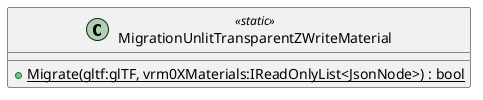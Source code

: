 @startuml
class MigrationUnlitTransparentZWriteMaterial <<static>> {
    + {static} Migrate(gltf:glTF, vrm0XMaterials:IReadOnlyList<JsonNode>) : bool
}
@enduml
